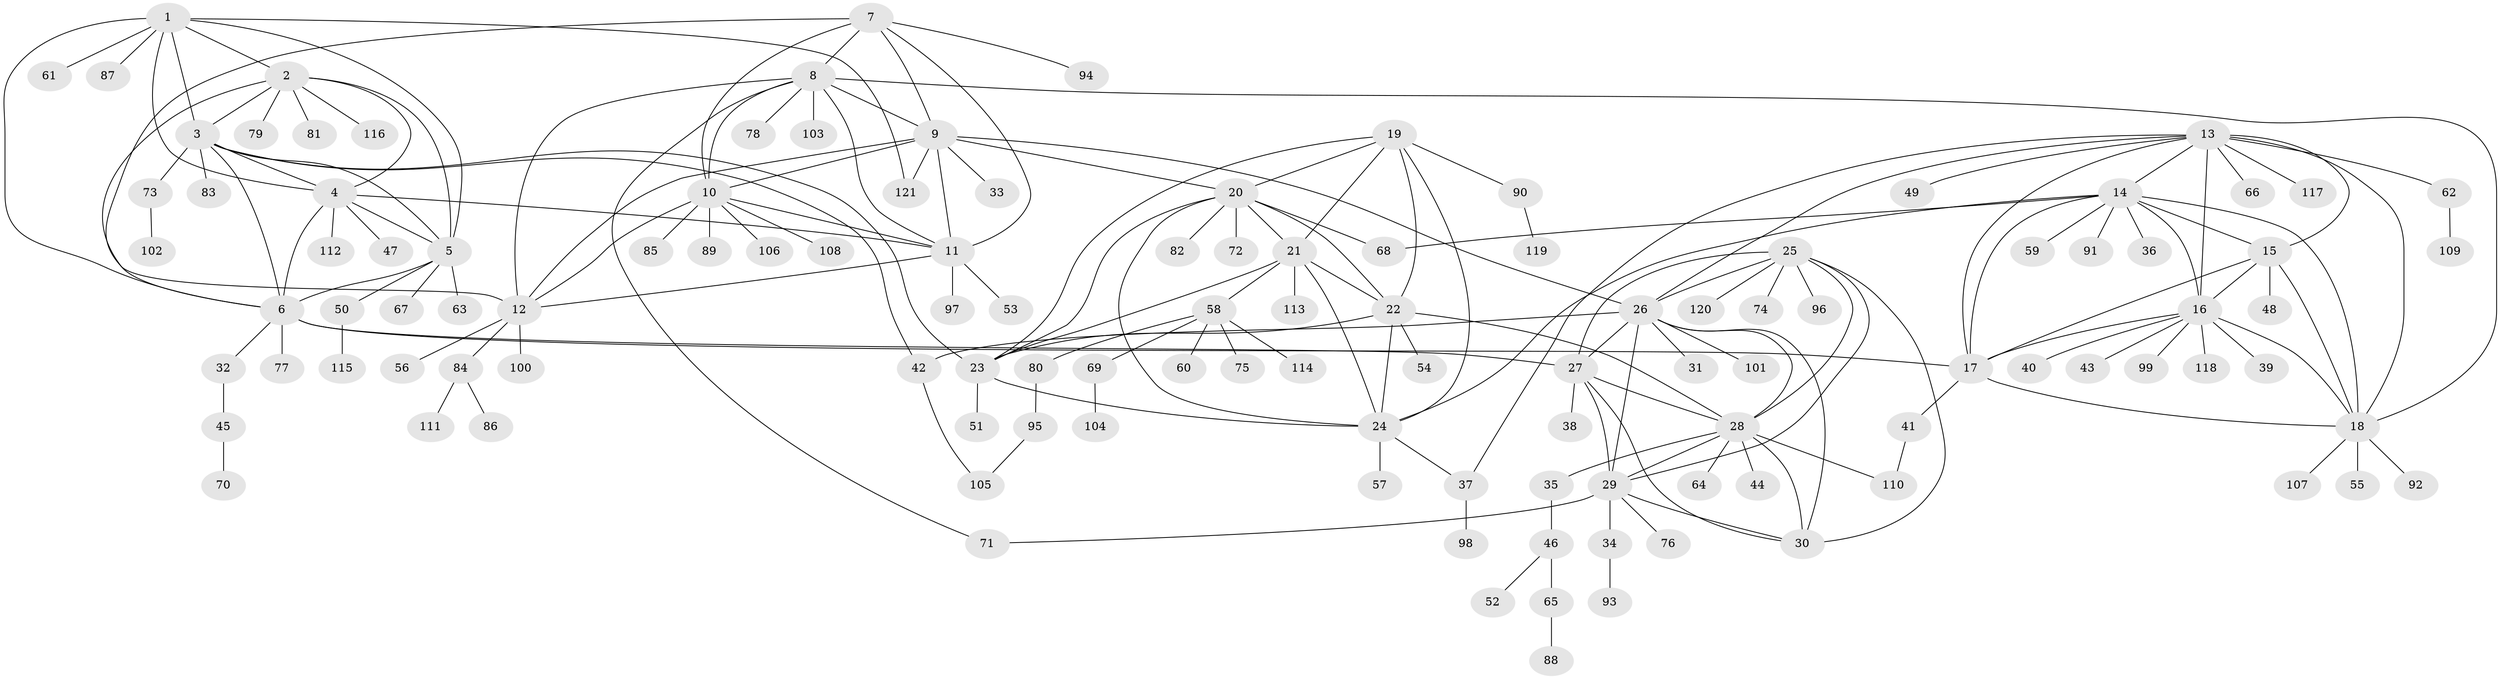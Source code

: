 // Generated by graph-tools (version 1.1) at 2025/37/03/09/25 02:37:38]
// undirected, 121 vertices, 183 edges
graph export_dot {
graph [start="1"]
  node [color=gray90,style=filled];
  1;
  2;
  3;
  4;
  5;
  6;
  7;
  8;
  9;
  10;
  11;
  12;
  13;
  14;
  15;
  16;
  17;
  18;
  19;
  20;
  21;
  22;
  23;
  24;
  25;
  26;
  27;
  28;
  29;
  30;
  31;
  32;
  33;
  34;
  35;
  36;
  37;
  38;
  39;
  40;
  41;
  42;
  43;
  44;
  45;
  46;
  47;
  48;
  49;
  50;
  51;
  52;
  53;
  54;
  55;
  56;
  57;
  58;
  59;
  60;
  61;
  62;
  63;
  64;
  65;
  66;
  67;
  68;
  69;
  70;
  71;
  72;
  73;
  74;
  75;
  76;
  77;
  78;
  79;
  80;
  81;
  82;
  83;
  84;
  85;
  86;
  87;
  88;
  89;
  90;
  91;
  92;
  93;
  94;
  95;
  96;
  97;
  98;
  99;
  100;
  101;
  102;
  103;
  104;
  105;
  106;
  107;
  108;
  109;
  110;
  111;
  112;
  113;
  114;
  115;
  116;
  117;
  118;
  119;
  120;
  121;
  1 -- 2;
  1 -- 3;
  1 -- 4;
  1 -- 5;
  1 -- 6;
  1 -- 61;
  1 -- 87;
  1 -- 121;
  2 -- 3;
  2 -- 4;
  2 -- 5;
  2 -- 6;
  2 -- 79;
  2 -- 81;
  2 -- 116;
  3 -- 4;
  3 -- 5;
  3 -- 6;
  3 -- 23;
  3 -- 42;
  3 -- 73;
  3 -- 83;
  4 -- 5;
  4 -- 6;
  4 -- 11;
  4 -- 47;
  4 -- 112;
  5 -- 6;
  5 -- 50;
  5 -- 63;
  5 -- 67;
  6 -- 17;
  6 -- 27;
  6 -- 32;
  6 -- 77;
  7 -- 8;
  7 -- 9;
  7 -- 10;
  7 -- 11;
  7 -- 12;
  7 -- 94;
  8 -- 9;
  8 -- 10;
  8 -- 11;
  8 -- 12;
  8 -- 18;
  8 -- 71;
  8 -- 78;
  8 -- 103;
  9 -- 10;
  9 -- 11;
  9 -- 12;
  9 -- 20;
  9 -- 26;
  9 -- 33;
  9 -- 121;
  10 -- 11;
  10 -- 12;
  10 -- 85;
  10 -- 89;
  10 -- 106;
  10 -- 108;
  11 -- 12;
  11 -- 53;
  11 -- 97;
  12 -- 56;
  12 -- 84;
  12 -- 100;
  13 -- 14;
  13 -- 15;
  13 -- 16;
  13 -- 17;
  13 -- 18;
  13 -- 26;
  13 -- 37;
  13 -- 49;
  13 -- 62;
  13 -- 66;
  13 -- 117;
  14 -- 15;
  14 -- 16;
  14 -- 17;
  14 -- 18;
  14 -- 24;
  14 -- 36;
  14 -- 59;
  14 -- 68;
  14 -- 91;
  15 -- 16;
  15 -- 17;
  15 -- 18;
  15 -- 48;
  16 -- 17;
  16 -- 18;
  16 -- 39;
  16 -- 40;
  16 -- 43;
  16 -- 99;
  16 -- 118;
  17 -- 18;
  17 -- 41;
  18 -- 55;
  18 -- 92;
  18 -- 107;
  19 -- 20;
  19 -- 21;
  19 -- 22;
  19 -- 23;
  19 -- 24;
  19 -- 90;
  20 -- 21;
  20 -- 22;
  20 -- 23;
  20 -- 24;
  20 -- 68;
  20 -- 72;
  20 -- 82;
  21 -- 22;
  21 -- 23;
  21 -- 24;
  21 -- 58;
  21 -- 113;
  22 -- 23;
  22 -- 24;
  22 -- 28;
  22 -- 54;
  23 -- 24;
  23 -- 51;
  24 -- 37;
  24 -- 57;
  25 -- 26;
  25 -- 27;
  25 -- 28;
  25 -- 29;
  25 -- 30;
  25 -- 74;
  25 -- 96;
  25 -- 120;
  26 -- 27;
  26 -- 28;
  26 -- 29;
  26 -- 30;
  26 -- 31;
  26 -- 42;
  26 -- 101;
  27 -- 28;
  27 -- 29;
  27 -- 30;
  27 -- 38;
  28 -- 29;
  28 -- 30;
  28 -- 35;
  28 -- 44;
  28 -- 64;
  28 -- 110;
  29 -- 30;
  29 -- 34;
  29 -- 71;
  29 -- 76;
  32 -- 45;
  34 -- 93;
  35 -- 46;
  37 -- 98;
  41 -- 110;
  42 -- 105;
  45 -- 70;
  46 -- 52;
  46 -- 65;
  50 -- 115;
  58 -- 60;
  58 -- 69;
  58 -- 75;
  58 -- 80;
  58 -- 114;
  62 -- 109;
  65 -- 88;
  69 -- 104;
  73 -- 102;
  80 -- 95;
  84 -- 86;
  84 -- 111;
  90 -- 119;
  95 -- 105;
}
